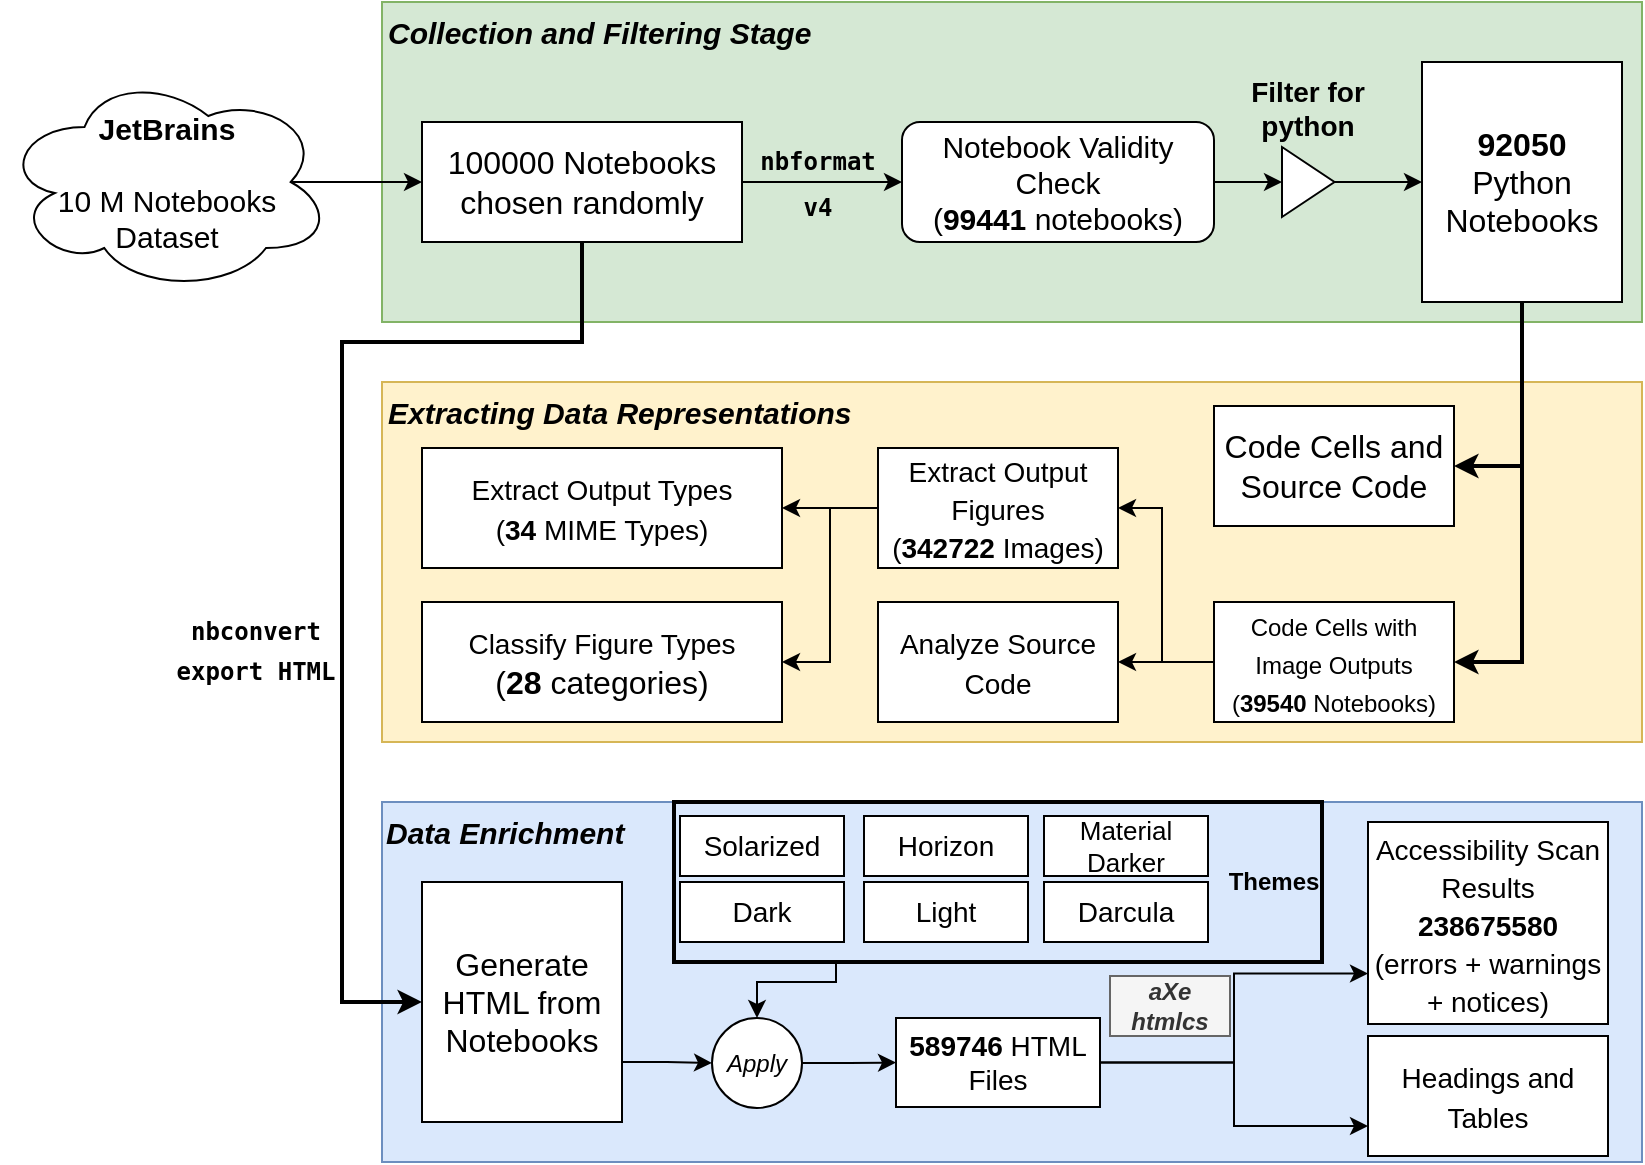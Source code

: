 <mxfile version="21.2.3" type="device">
  <diagram name="Page-1" id="Sa7c_cHf9nSiS1USPNtQ">
    <mxGraphModel dx="1434" dy="893" grid="1" gridSize="10" guides="1" tooltips="1" connect="1" arrows="1" fold="1" page="1" pageScale="1" pageWidth="850" pageHeight="1100" math="0" shadow="0">
      <root>
        <mxCell id="0" />
        <mxCell id="1" parent="0" />
        <mxCell id="mzUeTdwMemoc4BiHLvL5-28" value="" style="rounded=0;whiteSpace=wrap;html=1;fillColor=#dae8fc;strokeColor=#6c8ebf;" vertex="1" parent="1">
          <mxGeometry x="200" y="470" width="630" height="180" as="geometry" />
        </mxCell>
        <mxCell id="mzUeTdwMemoc4BiHLvL5-14" value="" style="rounded=0;whiteSpace=wrap;html=1;fillColor=#fff2cc;strokeColor=#d6b656;" vertex="1" parent="1">
          <mxGeometry x="200" y="260" width="630" height="180" as="geometry" />
        </mxCell>
        <mxCell id="mzUeTdwMemoc4BiHLvL5-2" value="" style="rounded=0;whiteSpace=wrap;html=1;fillColor=#d5e8d4;strokeColor=#82b366;" vertex="1" parent="1">
          <mxGeometry x="200" y="70" width="630" height="160" as="geometry" />
        </mxCell>
        <mxCell id="mzUeTdwMemoc4BiHLvL5-5" style="edgeStyle=orthogonalEdgeStyle;rounded=0;orthogonalLoop=1;jettySize=auto;html=1;exitX=0.875;exitY=0.5;exitDx=0;exitDy=0;exitPerimeter=0;" edge="1" parent="1" source="mzUeTdwMemoc4BiHLvL5-1" target="mzUeTdwMemoc4BiHLvL5-4">
          <mxGeometry relative="1" as="geometry" />
        </mxCell>
        <mxCell id="mzUeTdwMemoc4BiHLvL5-1" value="&lt;b style=&quot;font-size: 15px;&quot;&gt;JetBrains&lt;br style=&quot;font-size: 15px;&quot;&gt;&lt;/b&gt;&lt;br style=&quot;font-size: 15px;&quot;&gt;10 M Notebooks&lt;br style=&quot;font-size: 15px;&quot;&gt;Dataset" style="ellipse;shape=cloud;whiteSpace=wrap;html=1;fontSize=15;" vertex="1" parent="1">
          <mxGeometry x="10" y="105" width="165" height="110" as="geometry" />
        </mxCell>
        <mxCell id="mzUeTdwMemoc4BiHLvL5-3" value="&lt;i style=&quot;font-size: 15px;&quot;&gt;Collection and Filtering Stage&lt;/i&gt;" style="text;html=1;strokeColor=none;fillColor=none;align=left;verticalAlign=middle;whiteSpace=wrap;rounded=0;fontSize=15;fontStyle=1" vertex="1" parent="1">
          <mxGeometry x="201" y="70" width="290" height="30" as="geometry" />
        </mxCell>
        <mxCell id="mzUeTdwMemoc4BiHLvL5-7" style="edgeStyle=orthogonalEdgeStyle;rounded=0;orthogonalLoop=1;jettySize=auto;html=1;exitX=1;exitY=0.5;exitDx=0;exitDy=0;" edge="1" parent="1" source="mzUeTdwMemoc4BiHLvL5-4" target="mzUeTdwMemoc4BiHLvL5-6">
          <mxGeometry relative="1" as="geometry" />
        </mxCell>
        <mxCell id="mzUeTdwMemoc4BiHLvL5-32" style="edgeStyle=orthogonalEdgeStyle;rounded=0;orthogonalLoop=1;jettySize=auto;html=1;exitX=0.5;exitY=1;exitDx=0;exitDy=0;entryX=0;entryY=0.5;entryDx=0;entryDy=0;fontStyle=1;strokeWidth=2;" edge="1" parent="1" source="mzUeTdwMemoc4BiHLvL5-4" target="mzUeTdwMemoc4BiHLvL5-31">
          <mxGeometry relative="1" as="geometry">
            <Array as="points">
              <mxPoint x="300" y="240" />
              <mxPoint x="180" y="240" />
              <mxPoint x="180" y="570" />
            </Array>
          </mxGeometry>
        </mxCell>
        <mxCell id="mzUeTdwMemoc4BiHLvL5-4" value="100000 Notebooks&lt;br style=&quot;font-size: 16px;&quot;&gt;chosen randomly" style="rounded=0;whiteSpace=wrap;html=1;fontSize=16;" vertex="1" parent="1">
          <mxGeometry x="220" y="130" width="160" height="60" as="geometry" />
        </mxCell>
        <mxCell id="mzUeTdwMemoc4BiHLvL5-10" style="edgeStyle=orthogonalEdgeStyle;rounded=0;orthogonalLoop=1;jettySize=auto;html=1;exitX=1;exitY=0.5;exitDx=0;exitDy=0;entryX=0;entryY=0.5;entryDx=0;entryDy=0;" edge="1" parent="1" source="mzUeTdwMemoc4BiHLvL5-6" target="mzUeTdwMemoc4BiHLvL5-9">
          <mxGeometry relative="1" as="geometry" />
        </mxCell>
        <mxCell id="mzUeTdwMemoc4BiHLvL5-6" value="Notebook Validity Check&lt;br&gt;(&lt;b&gt;99441&lt;/b&gt; notebooks)" style="rounded=1;whiteSpace=wrap;html=1;fontSize=15;" vertex="1" parent="1">
          <mxGeometry x="460" y="130" width="156" height="60" as="geometry" />
        </mxCell>
        <mxCell id="mzUeTdwMemoc4BiHLvL5-8" value="&lt;pre&gt;nbformat&lt;/pre&gt;" style="text;html=1;strokeColor=none;fillColor=none;align=center;verticalAlign=middle;whiteSpace=wrap;rounded=0;fontStyle=1" vertex="1" parent="1">
          <mxGeometry x="388" y="135" width="60" height="30" as="geometry" />
        </mxCell>
        <mxCell id="mzUeTdwMemoc4BiHLvL5-12" style="edgeStyle=orthogonalEdgeStyle;rounded=0;orthogonalLoop=1;jettySize=auto;html=1;exitX=1;exitY=0.5;exitDx=0;exitDy=0;entryX=0;entryY=0.5;entryDx=0;entryDy=0;" edge="1" parent="1" source="mzUeTdwMemoc4BiHLvL5-9" target="mzUeTdwMemoc4BiHLvL5-11">
          <mxGeometry relative="1" as="geometry" />
        </mxCell>
        <mxCell id="mzUeTdwMemoc4BiHLvL5-9" value="" style="triangle;whiteSpace=wrap;html=1;" vertex="1" parent="1">
          <mxGeometry x="650" y="142.5" width="26.25" height="35" as="geometry" />
        </mxCell>
        <mxCell id="mzUeTdwMemoc4BiHLvL5-19" style="edgeStyle=orthogonalEdgeStyle;rounded=0;orthogonalLoop=1;jettySize=auto;html=1;exitX=0.5;exitY=1;exitDx=0;exitDy=0;entryX=1;entryY=0.5;entryDx=0;entryDy=0;strokeWidth=2;" edge="1" parent="1" source="mzUeTdwMemoc4BiHLvL5-11" target="mzUeTdwMemoc4BiHLvL5-18">
          <mxGeometry relative="1" as="geometry" />
        </mxCell>
        <mxCell id="mzUeTdwMemoc4BiHLvL5-11" value="&lt;b&gt;92050&lt;/b&gt; Python Notebooks" style="rounded=0;whiteSpace=wrap;html=1;fontSize=16;" vertex="1" parent="1">
          <mxGeometry x="720" y="100" width="100" height="120" as="geometry" />
        </mxCell>
        <mxCell id="mzUeTdwMemoc4BiHLvL5-13" value="Filter for python" style="text;html=1;strokeColor=none;fillColor=none;align=center;verticalAlign=middle;whiteSpace=wrap;rounded=0;fontSize=14;fontStyle=1" vertex="1" parent="1">
          <mxGeometry x="633" y="108" width="60" height="30" as="geometry" />
        </mxCell>
        <mxCell id="mzUeTdwMemoc4BiHLvL5-15" value="&lt;i style=&quot;font-size: 15px;&quot;&gt;Extracting Data Representations&lt;/i&gt;" style="text;html=1;strokeColor=none;fillColor=none;align=left;verticalAlign=middle;whiteSpace=wrap;rounded=0;fontSize=15;fontStyle=1" vertex="1" parent="1">
          <mxGeometry x="201" y="260" width="290" height="30" as="geometry" />
        </mxCell>
        <mxCell id="mzUeTdwMemoc4BiHLvL5-16" value="Code Cells and Source Code" style="rounded=0;whiteSpace=wrap;html=1;fontSize=16;" vertex="1" parent="1">
          <mxGeometry x="616" y="272" width="120" height="60" as="geometry" />
        </mxCell>
        <mxCell id="mzUeTdwMemoc4BiHLvL5-17" style="edgeStyle=orthogonalEdgeStyle;rounded=0;orthogonalLoop=1;jettySize=auto;html=1;exitX=0.5;exitY=1;exitDx=0;exitDy=0;entryX=1;entryY=0.5;entryDx=0;entryDy=0;strokeWidth=2;" edge="1" parent="1" source="mzUeTdwMemoc4BiHLvL5-11" target="mzUeTdwMemoc4BiHLvL5-16">
          <mxGeometry relative="1" as="geometry" />
        </mxCell>
        <mxCell id="mzUeTdwMemoc4BiHLvL5-21" style="edgeStyle=orthogonalEdgeStyle;rounded=0;orthogonalLoop=1;jettySize=auto;html=1;exitX=0;exitY=0.5;exitDx=0;exitDy=0;" edge="1" parent="1" source="mzUeTdwMemoc4BiHLvL5-18" target="mzUeTdwMemoc4BiHLvL5-20">
          <mxGeometry relative="1" as="geometry">
            <Array as="points">
              <mxPoint x="590" y="400" />
              <mxPoint x="590" y="323" />
            </Array>
          </mxGeometry>
        </mxCell>
        <mxCell id="mzUeTdwMemoc4BiHLvL5-23" style="edgeStyle=orthogonalEdgeStyle;rounded=0;orthogonalLoop=1;jettySize=auto;html=1;exitX=0;exitY=0.5;exitDx=0;exitDy=0;entryX=1;entryY=0.5;entryDx=0;entryDy=0;" edge="1" parent="1" source="mzUeTdwMemoc4BiHLvL5-18" target="mzUeTdwMemoc4BiHLvL5-22">
          <mxGeometry relative="1" as="geometry" />
        </mxCell>
        <mxCell id="mzUeTdwMemoc4BiHLvL5-18" value="&lt;font style=&quot;font-size: 12px;&quot;&gt;Code Cells with Image Outputs &lt;br&gt;(&lt;b&gt;39540&lt;/b&gt; Notebooks)&lt;/font&gt;" style="rounded=0;whiteSpace=wrap;html=1;fontSize=16;" vertex="1" parent="1">
          <mxGeometry x="616" y="370" width="120" height="60" as="geometry" />
        </mxCell>
        <mxCell id="mzUeTdwMemoc4BiHLvL5-26" style="edgeStyle=orthogonalEdgeStyle;rounded=0;orthogonalLoop=1;jettySize=auto;html=1;exitX=0;exitY=0.5;exitDx=0;exitDy=0;entryX=1;entryY=0.5;entryDx=0;entryDy=0;" edge="1" parent="1" source="mzUeTdwMemoc4BiHLvL5-20" target="mzUeTdwMemoc4BiHLvL5-24">
          <mxGeometry relative="1" as="geometry" />
        </mxCell>
        <mxCell id="mzUeTdwMemoc4BiHLvL5-27" style="edgeStyle=orthogonalEdgeStyle;rounded=0;orthogonalLoop=1;jettySize=auto;html=1;exitX=0;exitY=0.5;exitDx=0;exitDy=0;entryX=1;entryY=0.5;entryDx=0;entryDy=0;" edge="1" parent="1" source="mzUeTdwMemoc4BiHLvL5-20" target="mzUeTdwMemoc4BiHLvL5-25">
          <mxGeometry relative="1" as="geometry" />
        </mxCell>
        <mxCell id="mzUeTdwMemoc4BiHLvL5-20" value="&lt;font style=&quot;font-size: 14px;&quot;&gt;Extract Output Figures&lt;br&gt;(&lt;b&gt;342722&lt;/b&gt; Images)&lt;/font&gt;" style="rounded=0;whiteSpace=wrap;html=1;fontSize=16;" vertex="1" parent="1">
          <mxGeometry x="448" y="293" width="120" height="60" as="geometry" />
        </mxCell>
        <mxCell id="mzUeTdwMemoc4BiHLvL5-22" value="&lt;span style=&quot;font-size: 14px;&quot;&gt;Analyze Source Code&lt;/span&gt;" style="rounded=0;whiteSpace=wrap;html=1;fontSize=16;" vertex="1" parent="1">
          <mxGeometry x="448" y="370" width="120" height="60" as="geometry" />
        </mxCell>
        <mxCell id="mzUeTdwMemoc4BiHLvL5-24" value="&lt;font style=&quot;font-size: 14px;&quot;&gt;Extract Output Types&lt;br&gt;(&lt;b&gt;34&lt;/b&gt; MIME Types)&lt;/font&gt;" style="rounded=0;whiteSpace=wrap;html=1;fontSize=16;" vertex="1" parent="1">
          <mxGeometry x="220" y="293" width="180" height="60" as="geometry" />
        </mxCell>
        <mxCell id="mzUeTdwMemoc4BiHLvL5-25" value="&lt;span style=&quot;font-size: 14px;&quot;&gt;Classify Figure Types&lt;br&gt;&lt;/span&gt;(&lt;b&gt;28&lt;/b&gt; categories)" style="rounded=0;whiteSpace=wrap;html=1;fontSize=16;" vertex="1" parent="1">
          <mxGeometry x="220" y="370" width="180" height="60" as="geometry" />
        </mxCell>
        <mxCell id="mzUeTdwMemoc4BiHLvL5-29" value="&lt;i style=&quot;font-size: 15px;&quot;&gt;Data Enrichment&lt;/i&gt;" style="text;html=1;strokeColor=none;fillColor=none;align=left;verticalAlign=middle;whiteSpace=wrap;rounded=0;fontSize=15;fontStyle=1" vertex="1" parent="1">
          <mxGeometry x="200" y="470" width="140" height="30" as="geometry" />
        </mxCell>
        <mxCell id="mzUeTdwMemoc4BiHLvL5-45" style="edgeStyle=orthogonalEdgeStyle;rounded=0;orthogonalLoop=1;jettySize=auto;html=1;exitX=1;exitY=0.75;exitDx=0;exitDy=0;entryX=0;entryY=0.5;entryDx=0;entryDy=0;" edge="1" parent="1" source="mzUeTdwMemoc4BiHLvL5-31" target="mzUeTdwMemoc4BiHLvL5-46">
          <mxGeometry relative="1" as="geometry">
            <mxPoint x="358" y="605" as="targetPoint" />
          </mxGeometry>
        </mxCell>
        <mxCell id="mzUeTdwMemoc4BiHLvL5-31" value="Generate HTML from Notebooks" style="rounded=0;whiteSpace=wrap;html=1;fontSize=16;" vertex="1" parent="1">
          <mxGeometry x="220" y="510" width="100" height="120" as="geometry" />
        </mxCell>
        <mxCell id="mzUeTdwMemoc4BiHLvL5-33" value="&lt;pre&gt;nbconvert&lt;/pre&gt;" style="text;html=1;strokeColor=none;fillColor=none;align=center;verticalAlign=middle;whiteSpace=wrap;rounded=0;fontStyle=1" vertex="1" parent="1">
          <mxGeometry x="107" y="370" width="60" height="30" as="geometry" />
        </mxCell>
        <mxCell id="mzUeTdwMemoc4BiHLvL5-34" value="&lt;pre&gt;export HTML&lt;/pre&gt;" style="text;html=1;strokeColor=none;fillColor=none;align=center;verticalAlign=middle;whiteSpace=wrap;rounded=0;fontStyle=1" vertex="1" parent="1">
          <mxGeometry x="107" y="390" width="60" height="30" as="geometry" />
        </mxCell>
        <mxCell id="mzUeTdwMemoc4BiHLvL5-35" value="&lt;pre&gt;v4&lt;/pre&gt;" style="text;html=1;strokeColor=none;fillColor=none;align=center;verticalAlign=middle;whiteSpace=wrap;rounded=0;fontStyle=1" vertex="1" parent="1">
          <mxGeometry x="388" y="158" width="60" height="30" as="geometry" />
        </mxCell>
        <mxCell id="mzUeTdwMemoc4BiHLvL5-47" style="edgeStyle=orthogonalEdgeStyle;rounded=0;orthogonalLoop=1;jettySize=auto;html=1;exitX=0.25;exitY=1;exitDx=0;exitDy=0;entryX=0.5;entryY=0;entryDx=0;entryDy=0;" edge="1" parent="1" source="mzUeTdwMemoc4BiHLvL5-42" target="mzUeTdwMemoc4BiHLvL5-46">
          <mxGeometry relative="1" as="geometry">
            <Array as="points">
              <mxPoint x="427" y="560" />
              <mxPoint x="388" y="560" />
            </Array>
          </mxGeometry>
        </mxCell>
        <mxCell id="mzUeTdwMemoc4BiHLvL5-42" value="" style="rounded=0;whiteSpace=wrap;html=1;fillColor=none;strokeWidth=2;" vertex="1" parent="1">
          <mxGeometry x="346" y="470" width="324" height="80" as="geometry" />
        </mxCell>
        <mxCell id="mzUeTdwMemoc4BiHLvL5-36" value="Dark" style="rounded=0;whiteSpace=wrap;html=1;fontSize=14;" vertex="1" parent="1">
          <mxGeometry x="349" y="510" width="82" height="30" as="geometry" />
        </mxCell>
        <mxCell id="mzUeTdwMemoc4BiHLvL5-37" value="Light" style="rounded=0;whiteSpace=wrap;html=1;fontSize=14;" vertex="1" parent="1">
          <mxGeometry x="441" y="510" width="82" height="30" as="geometry" />
        </mxCell>
        <mxCell id="mzUeTdwMemoc4BiHLvL5-38" value="Darcula" style="rounded=0;whiteSpace=wrap;html=1;fontSize=14;" vertex="1" parent="1">
          <mxGeometry x="531" y="510" width="82" height="30" as="geometry" />
        </mxCell>
        <mxCell id="mzUeTdwMemoc4BiHLvL5-39" value="Solarized" style="rounded=0;whiteSpace=wrap;html=1;fontSize=14;" vertex="1" parent="1">
          <mxGeometry x="349" y="477" width="82" height="30" as="geometry" />
        </mxCell>
        <mxCell id="mzUeTdwMemoc4BiHLvL5-40" value="Horizon" style="rounded=0;whiteSpace=wrap;html=1;fontSize=14;" vertex="1" parent="1">
          <mxGeometry x="441" y="477" width="82" height="30" as="geometry" />
        </mxCell>
        <mxCell id="mzUeTdwMemoc4BiHLvL5-41" value="Material Darker" style="rounded=0;whiteSpace=wrap;html=1;fontSize=13;" vertex="1" parent="1">
          <mxGeometry x="531" y="477" width="82" height="30" as="geometry" />
        </mxCell>
        <mxCell id="mzUeTdwMemoc4BiHLvL5-43" value="Themes" style="text;html=1;strokeColor=none;fillColor=none;align=center;verticalAlign=middle;whiteSpace=wrap;rounded=0;fontStyle=1" vertex="1" parent="1">
          <mxGeometry x="616" y="495" width="60" height="30" as="geometry" />
        </mxCell>
        <mxCell id="mzUeTdwMemoc4BiHLvL5-49" style="edgeStyle=orthogonalEdgeStyle;rounded=0;orthogonalLoop=1;jettySize=auto;html=1;exitX=1;exitY=0.5;exitDx=0;exitDy=0;entryX=0;entryY=0.5;entryDx=0;entryDy=0;" edge="1" parent="1" source="mzUeTdwMemoc4BiHLvL5-46" target="mzUeTdwMemoc4BiHLvL5-48">
          <mxGeometry relative="1" as="geometry" />
        </mxCell>
        <mxCell id="mzUeTdwMemoc4BiHLvL5-46" value="Apply" style="ellipse;whiteSpace=wrap;html=1;aspect=fixed;fontStyle=2" vertex="1" parent="1">
          <mxGeometry x="365" y="578" width="45" height="45" as="geometry" />
        </mxCell>
        <mxCell id="mzUeTdwMemoc4BiHLvL5-52" style="edgeStyle=orthogonalEdgeStyle;rounded=0;orthogonalLoop=1;jettySize=auto;html=1;exitX=1;exitY=0.5;exitDx=0;exitDy=0;entryX=0;entryY=0.75;entryDx=0;entryDy=0;" edge="1" parent="1" source="mzUeTdwMemoc4BiHLvL5-48" target="mzUeTdwMemoc4BiHLvL5-50">
          <mxGeometry relative="1" as="geometry" />
        </mxCell>
        <mxCell id="mzUeTdwMemoc4BiHLvL5-53" style="edgeStyle=orthogonalEdgeStyle;rounded=0;orthogonalLoop=1;jettySize=auto;html=1;exitX=1;exitY=0.5;exitDx=0;exitDy=0;entryX=0;entryY=0.75;entryDx=0;entryDy=0;" edge="1" parent="1" source="mzUeTdwMemoc4BiHLvL5-48" target="mzUeTdwMemoc4BiHLvL5-51">
          <mxGeometry relative="1" as="geometry" />
        </mxCell>
        <mxCell id="mzUeTdwMemoc4BiHLvL5-48" value="589746&lt;span style=&quot;font-weight: normal;&quot;&gt; HTML Files&lt;/span&gt;" style="rounded=0;whiteSpace=wrap;html=1;fontSize=14;fontStyle=1" vertex="1" parent="1">
          <mxGeometry x="457" y="578" width="102" height="44.5" as="geometry" />
        </mxCell>
        <mxCell id="mzUeTdwMemoc4BiHLvL5-50" value="&lt;span style=&quot;font-size: 14px;&quot;&gt;Accessibility Scan Results&lt;br&gt;&lt;b&gt;238675580&lt;/b&gt; &lt;br&gt;(errors + warnings + notices)&lt;br&gt;&lt;/span&gt;" style="rounded=0;whiteSpace=wrap;html=1;fontSize=16;fontStyle=0" vertex="1" parent="1">
          <mxGeometry x="693" y="480" width="120" height="101" as="geometry" />
        </mxCell>
        <mxCell id="mzUeTdwMemoc4BiHLvL5-51" value="&lt;span style=&quot;font-size: 14px;&quot;&gt;Headings and Tables&lt;/span&gt;" style="rounded=0;whiteSpace=wrap;html=1;fontSize=16;fontStyle=0" vertex="1" parent="1">
          <mxGeometry x="693" y="587" width="120" height="60" as="geometry" />
        </mxCell>
        <mxCell id="mzUeTdwMemoc4BiHLvL5-56" value="&lt;b&gt;&lt;i&gt;aXe&lt;br&gt;htmlcs&lt;/i&gt;&lt;/b&gt;" style="text;html=1;align=center;verticalAlign=middle;whiteSpace=wrap;rounded=0;fillColor=#f5f5f5;fontColor=#333333;strokeColor=#666666;" vertex="1" parent="1">
          <mxGeometry x="564" y="557" width="60" height="30" as="geometry" />
        </mxCell>
      </root>
    </mxGraphModel>
  </diagram>
</mxfile>
